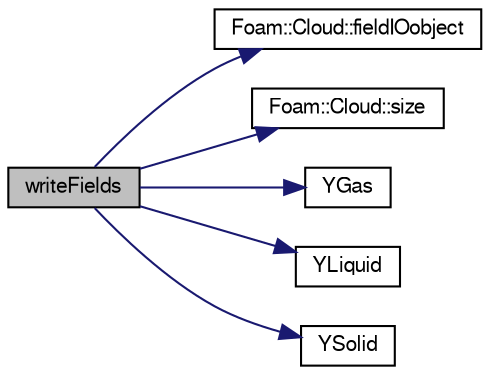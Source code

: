 digraph "writeFields"
{
  bgcolor="transparent";
  edge [fontname="FreeSans",fontsize="10",labelfontname="FreeSans",labelfontsize="10"];
  node [fontname="FreeSans",fontsize="10",shape=record];
  rankdir="LR";
  Node1 [label="writeFields",height=0.2,width=0.4,color="black", fillcolor="grey75", style="filled" fontcolor="black"];
  Node1 -> Node2 [color="midnightblue",fontsize="10",style="solid",fontname="FreeSans"];
  Node2 [label="Foam::Cloud::fieldIOobject",height=0.2,width=0.4,color="black",URL="$a00267.html#aeff14efb16617f98e54d9c0c0ac06a37",tooltip="Helper to construct IOobject for field and current time. "];
  Node1 -> Node3 [color="midnightblue",fontsize="10",style="solid",fontname="FreeSans"];
  Node3 [label="Foam::Cloud::size",height=0.2,width=0.4,color="black",URL="$a00267.html#a65cea301e2d6033c43932d12d91c792f"];
  Node1 -> Node4 [color="midnightblue",fontsize="10",style="solid",fontname="FreeSans"];
  Node4 [label="YGas",height=0.2,width=0.4,color="black",URL="$a02025.html#aaaaa77c088f6ea37f47e0f5979f9d8cf",tooltip="Return const access to mass fractions of gases. "];
  Node1 -> Node5 [color="midnightblue",fontsize="10",style="solid",fontname="FreeSans"];
  Node5 [label="YLiquid",height=0.2,width=0.4,color="black",URL="$a02025.html#a73b82b535bece8e426a63e77c329be41",tooltip="Return const access to mass fractions of liquids. "];
  Node1 -> Node6 [color="midnightblue",fontsize="10",style="solid",fontname="FreeSans"];
  Node6 [label="YSolid",height=0.2,width=0.4,color="black",URL="$a02025.html#af83b0b7108ae6c6230ac9f1f50dfa779",tooltip="Return const access to mass fractions of solids. "];
}
